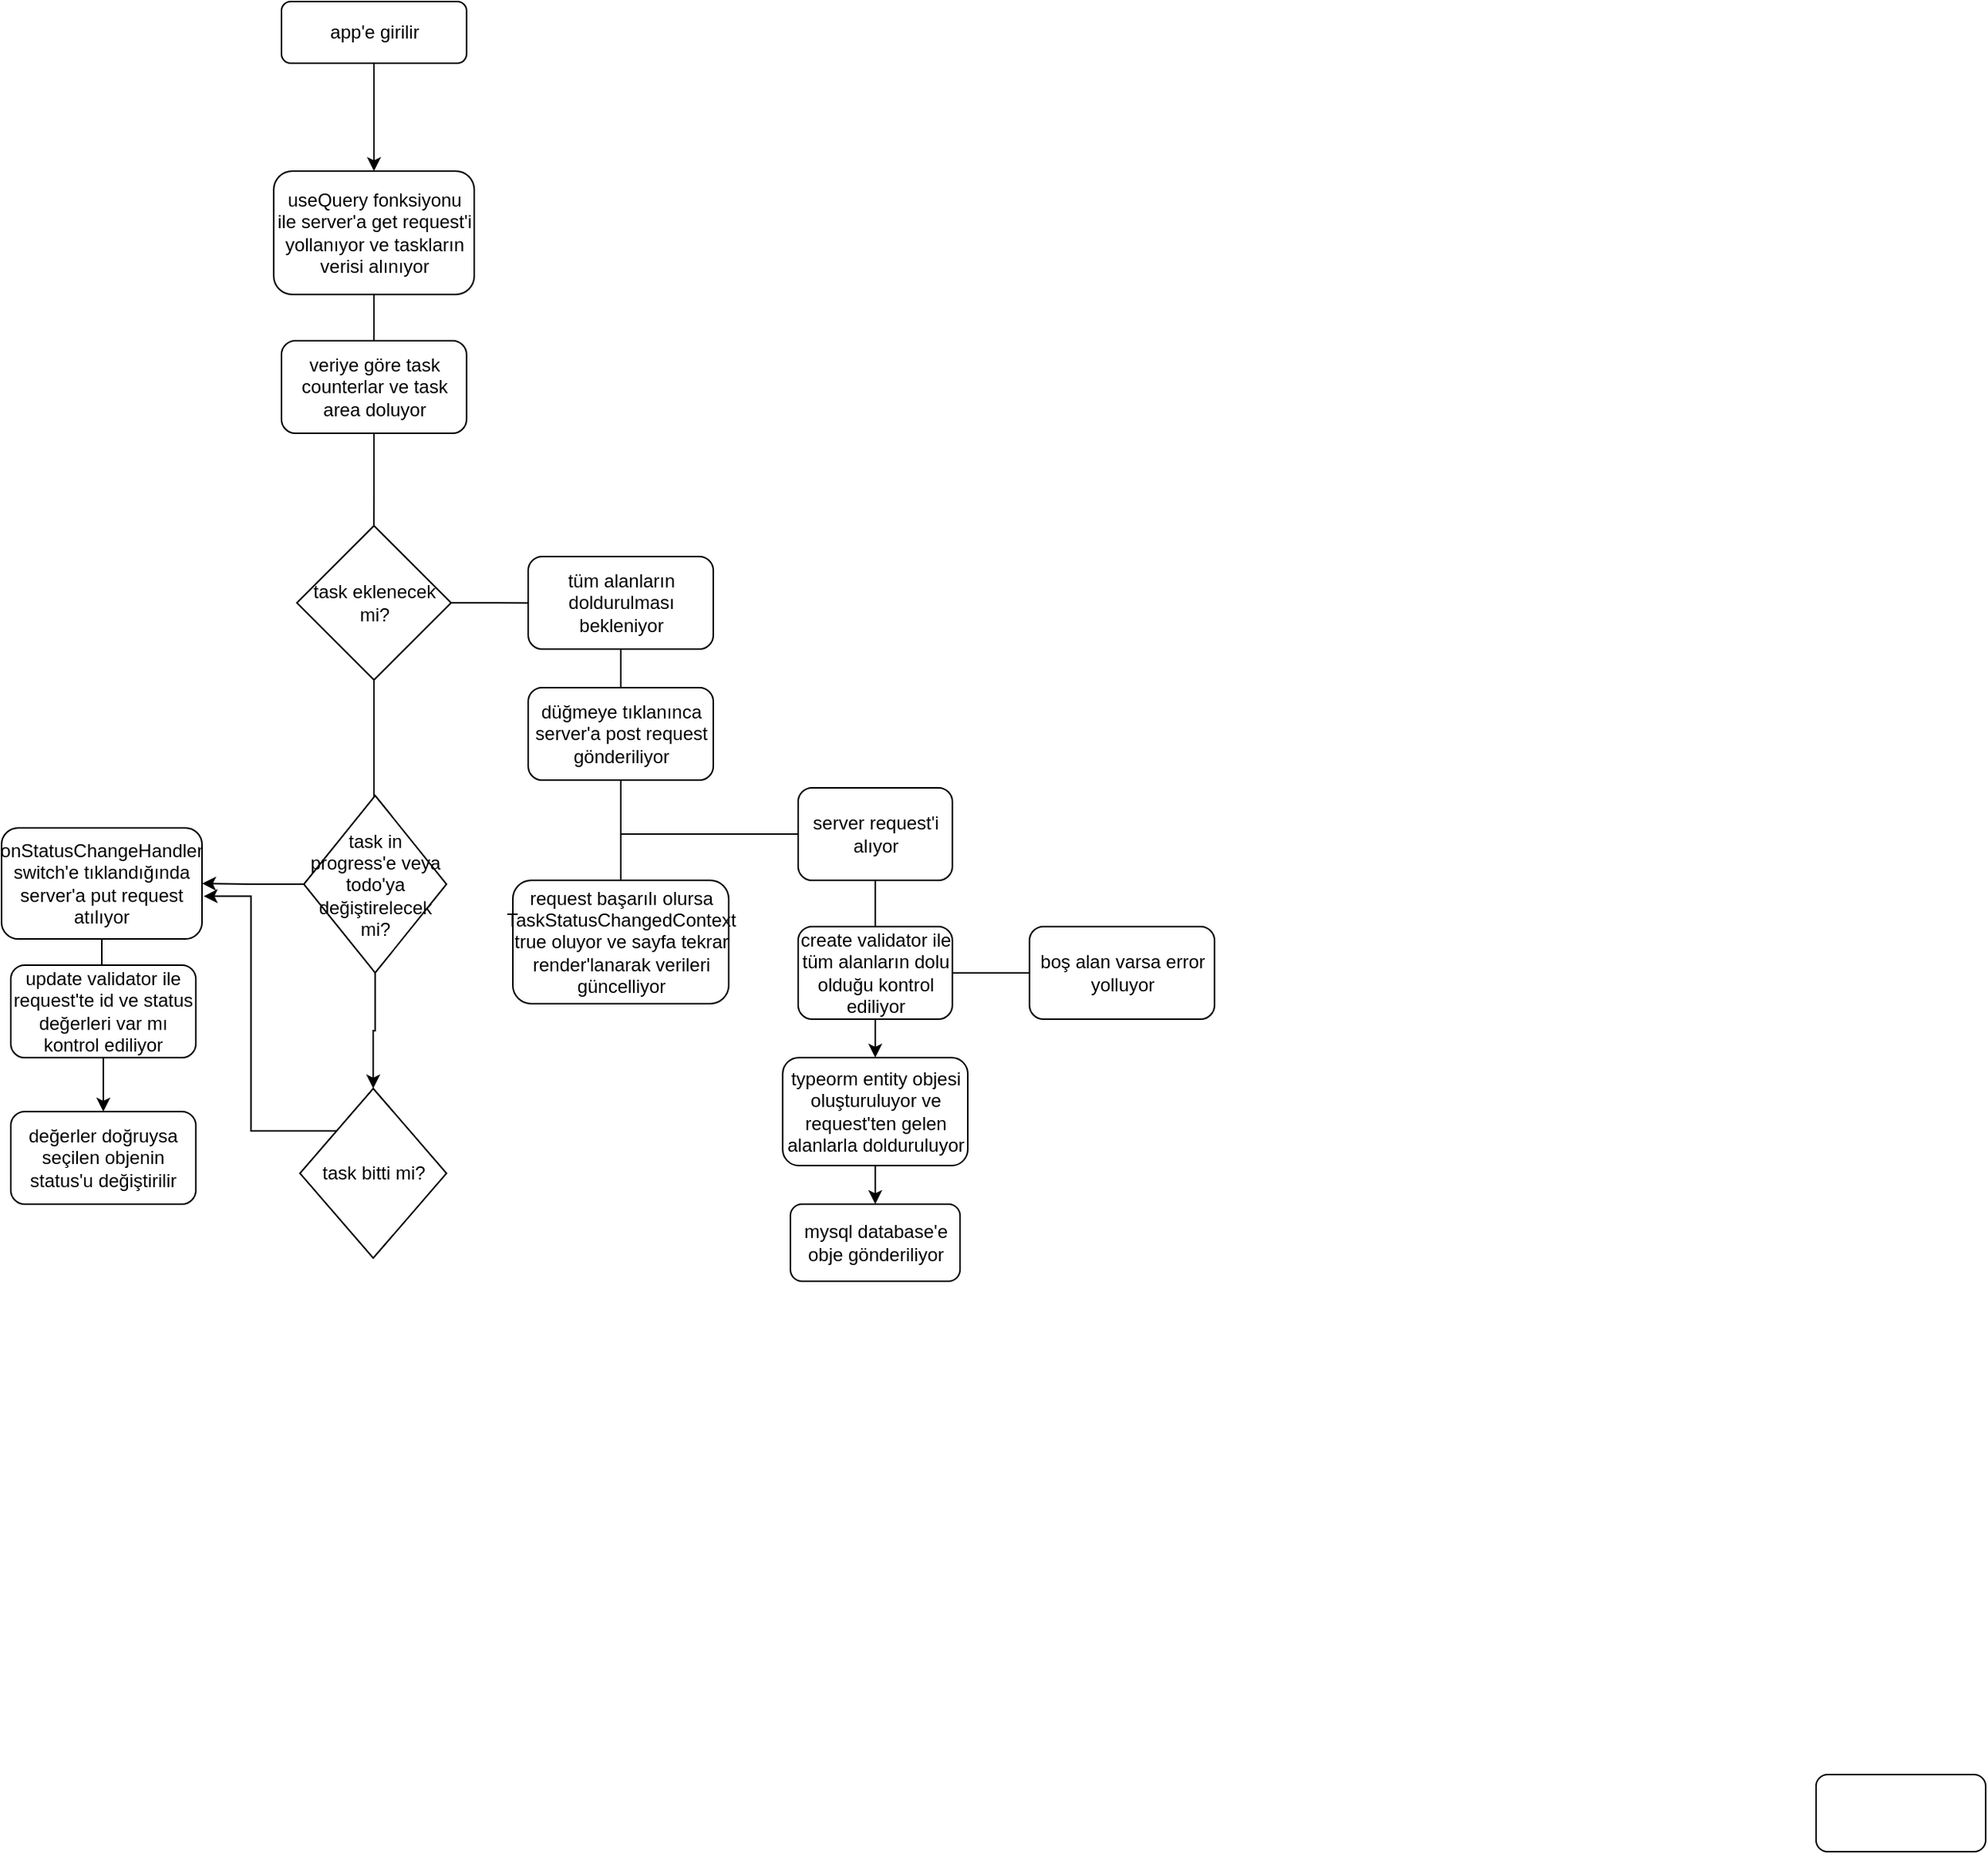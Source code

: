 <mxfile version="24.7.7">
  <diagram id="C5RBs43oDa-KdzZeNtuy" name="Page-1">
    <mxGraphModel dx="1578" dy="909" grid="1" gridSize="10" guides="1" tooltips="1" connect="1" arrows="1" fold="1" page="1" pageScale="1" pageWidth="827" pageHeight="1169" math="0" shadow="0">
      <root>
        <mxCell id="WIyWlLk6GJQsqaUBKTNV-0" />
        <mxCell id="WIyWlLk6GJQsqaUBKTNV-1" parent="WIyWlLk6GJQsqaUBKTNV-0" />
        <mxCell id="2kh8dA-jSwdjhsXgR2KO-4" style="edgeStyle=orthogonalEdgeStyle;rounded=0;orthogonalLoop=1;jettySize=auto;html=1;exitX=0.5;exitY=1;exitDx=0;exitDy=0;entryX=0.5;entryY=0;entryDx=0;entryDy=0;" edge="1" parent="WIyWlLk6GJQsqaUBKTNV-1" source="2kh8dA-jSwdjhsXgR2KO-0" target="2kh8dA-jSwdjhsXgR2KO-1">
          <mxGeometry relative="1" as="geometry" />
        </mxCell>
        <mxCell id="2kh8dA-jSwdjhsXgR2KO-0" value="app&#39;e girilir" style="rounded=1;whiteSpace=wrap;html=1;fontSize=12;glass=0;strokeWidth=1;shadow=0;" vertex="1" parent="WIyWlLk6GJQsqaUBKTNV-1">
          <mxGeometry x="205.5" y="70" width="120" height="40" as="geometry" />
        </mxCell>
        <mxCell id="2kh8dA-jSwdjhsXgR2KO-5" style="edgeStyle=orthogonalEdgeStyle;rounded=0;orthogonalLoop=1;jettySize=auto;html=1;exitX=0.5;exitY=1;exitDx=0;exitDy=0;" edge="1" parent="WIyWlLk6GJQsqaUBKTNV-1" source="2kh8dA-jSwdjhsXgR2KO-1">
          <mxGeometry relative="1" as="geometry">
            <mxPoint x="265.3" y="310" as="targetPoint" />
          </mxGeometry>
        </mxCell>
        <mxCell id="2kh8dA-jSwdjhsXgR2KO-1" value="useQuery fonksiyonu ile server&#39;a get request&#39;i yollanıyor ve taskların verisi alınıyor" style="rounded=1;whiteSpace=wrap;html=1;fontSize=12;glass=0;strokeWidth=1;shadow=0;" vertex="1" parent="WIyWlLk6GJQsqaUBKTNV-1">
          <mxGeometry x="200.5" y="180" width="130" height="80" as="geometry" />
        </mxCell>
        <mxCell id="2kh8dA-jSwdjhsXgR2KO-8" style="edgeStyle=orthogonalEdgeStyle;rounded=0;orthogonalLoop=1;jettySize=auto;html=1;exitX=0.5;exitY=1;exitDx=0;exitDy=0;" edge="1" parent="WIyWlLk6GJQsqaUBKTNV-1" source="2kh8dA-jSwdjhsXgR2KO-7">
          <mxGeometry relative="1" as="geometry">
            <mxPoint x="265.3" y="430" as="targetPoint" />
          </mxGeometry>
        </mxCell>
        <mxCell id="2kh8dA-jSwdjhsXgR2KO-7" value="veriye göre task counterlar ve task area doluyor" style="rounded=1;whiteSpace=wrap;html=1;" vertex="1" parent="WIyWlLk6GJQsqaUBKTNV-1">
          <mxGeometry x="205.5" y="290" width="120" height="60" as="geometry" />
        </mxCell>
        <mxCell id="2kh8dA-jSwdjhsXgR2KO-11" style="edgeStyle=orthogonalEdgeStyle;rounded=0;orthogonalLoop=1;jettySize=auto;html=1;exitX=1;exitY=0.5;exitDx=0;exitDy=0;" edge="1" parent="WIyWlLk6GJQsqaUBKTNV-1" source="2kh8dA-jSwdjhsXgR2KO-9">
          <mxGeometry relative="1" as="geometry">
            <mxPoint x="375.5" y="460.2" as="targetPoint" />
          </mxGeometry>
        </mxCell>
        <mxCell id="2kh8dA-jSwdjhsXgR2KO-31" style="edgeStyle=orthogonalEdgeStyle;rounded=0;orthogonalLoop=1;jettySize=auto;html=1;" edge="1" parent="WIyWlLk6GJQsqaUBKTNV-1" source="2kh8dA-jSwdjhsXgR2KO-9">
          <mxGeometry relative="1" as="geometry">
            <mxPoint x="265.5" y="600" as="targetPoint" />
          </mxGeometry>
        </mxCell>
        <mxCell id="2kh8dA-jSwdjhsXgR2KO-9" value="task eklenecek mi?" style="rhombus;whiteSpace=wrap;html=1;" vertex="1" parent="WIyWlLk6GJQsqaUBKTNV-1">
          <mxGeometry x="215.5" y="410" width="100" height="100" as="geometry" />
        </mxCell>
        <mxCell id="2kh8dA-jSwdjhsXgR2KO-13" style="edgeStyle=orthogonalEdgeStyle;rounded=0;orthogonalLoop=1;jettySize=auto;html=1;exitX=0.5;exitY=1;exitDx=0;exitDy=0;" edge="1" parent="WIyWlLk6GJQsqaUBKTNV-1" source="2kh8dA-jSwdjhsXgR2KO-12">
          <mxGeometry relative="1" as="geometry">
            <mxPoint x="425.3" y="540" as="targetPoint" />
          </mxGeometry>
        </mxCell>
        <mxCell id="2kh8dA-jSwdjhsXgR2KO-12" value="tüm alanların doldurulması bekleniyor" style="rounded=1;whiteSpace=wrap;html=1;" vertex="1" parent="WIyWlLk6GJQsqaUBKTNV-1">
          <mxGeometry x="365.5" y="430" width="120" height="60" as="geometry" />
        </mxCell>
        <mxCell id="2kh8dA-jSwdjhsXgR2KO-15" style="edgeStyle=orthogonalEdgeStyle;rounded=0;orthogonalLoop=1;jettySize=auto;html=1;exitX=0.5;exitY=1;exitDx=0;exitDy=0;" edge="1" parent="WIyWlLk6GJQsqaUBKTNV-1" source="2kh8dA-jSwdjhsXgR2KO-14">
          <mxGeometry relative="1" as="geometry">
            <mxPoint x="425.5" y="650" as="targetPoint" />
          </mxGeometry>
        </mxCell>
        <mxCell id="2kh8dA-jSwdjhsXgR2KO-14" value="düğmeye tıklanınca server&#39;a post request gönderiliyor" style="rounded=1;whiteSpace=wrap;html=1;" vertex="1" parent="WIyWlLk6GJQsqaUBKTNV-1">
          <mxGeometry x="365.5" y="515" width="120" height="60" as="geometry" />
        </mxCell>
        <mxCell id="2kh8dA-jSwdjhsXgR2KO-16" value="request başarılı olursa TaskStatusChangedContext true oluyor ve sayfa tekrar render&#39;lanarak verileri güncelliyor" style="rounded=1;whiteSpace=wrap;html=1;" vertex="1" parent="WIyWlLk6GJQsqaUBKTNV-1">
          <mxGeometry x="355.5" y="640" width="140" height="80" as="geometry" />
        </mxCell>
        <mxCell id="2kh8dA-jSwdjhsXgR2KO-18" value="" style="endArrow=classic;html=1;rounded=0;" edge="1" parent="WIyWlLk6GJQsqaUBKTNV-1">
          <mxGeometry width="50" height="50" relative="1" as="geometry">
            <mxPoint x="425.5" y="610" as="sourcePoint" />
            <mxPoint x="555.5" y="610" as="targetPoint" />
          </mxGeometry>
        </mxCell>
        <mxCell id="2kh8dA-jSwdjhsXgR2KO-20" style="edgeStyle=orthogonalEdgeStyle;rounded=0;orthogonalLoop=1;jettySize=auto;html=1;" edge="1" parent="WIyWlLk6GJQsqaUBKTNV-1" source="2kh8dA-jSwdjhsXgR2KO-19">
          <mxGeometry relative="1" as="geometry">
            <mxPoint x="590.5" y="680" as="targetPoint" />
          </mxGeometry>
        </mxCell>
        <mxCell id="2kh8dA-jSwdjhsXgR2KO-19" value="server request&#39;i alıyor" style="rounded=1;whiteSpace=wrap;html=1;" vertex="1" parent="WIyWlLk6GJQsqaUBKTNV-1">
          <mxGeometry x="540.5" y="580" width="100" height="60" as="geometry" />
        </mxCell>
        <mxCell id="2kh8dA-jSwdjhsXgR2KO-22" style="edgeStyle=orthogonalEdgeStyle;rounded=0;orthogonalLoop=1;jettySize=auto;html=1;" edge="1" parent="WIyWlLk6GJQsqaUBKTNV-1" source="2kh8dA-jSwdjhsXgR2KO-21">
          <mxGeometry relative="1" as="geometry">
            <mxPoint x="700.5" y="700" as="targetPoint" />
          </mxGeometry>
        </mxCell>
        <mxCell id="2kh8dA-jSwdjhsXgR2KO-29" style="edgeStyle=orthogonalEdgeStyle;rounded=0;orthogonalLoop=1;jettySize=auto;html=1;exitX=0.5;exitY=1;exitDx=0;exitDy=0;" edge="1" parent="WIyWlLk6GJQsqaUBKTNV-1" source="2kh8dA-jSwdjhsXgR2KO-21" target="2kh8dA-jSwdjhsXgR2KO-28">
          <mxGeometry relative="1" as="geometry" />
        </mxCell>
        <mxCell id="2kh8dA-jSwdjhsXgR2KO-21" value="create validator ile tüm alanların dolu olduğu kontrol ediliyor" style="rounded=1;whiteSpace=wrap;html=1;" vertex="1" parent="WIyWlLk6GJQsqaUBKTNV-1">
          <mxGeometry x="540.5" y="670" width="100" height="60" as="geometry" />
        </mxCell>
        <mxCell id="2kh8dA-jSwdjhsXgR2KO-23" value="boş alan varsa error yolluyor" style="rounded=1;whiteSpace=wrap;html=1;" vertex="1" parent="WIyWlLk6GJQsqaUBKTNV-1">
          <mxGeometry x="690.5" y="670" width="120" height="60" as="geometry" />
        </mxCell>
        <mxCell id="2kh8dA-jSwdjhsXgR2KO-25" value="mysql database&#39;e obje gönderiliyor" style="rounded=1;whiteSpace=wrap;html=1;" vertex="1" parent="WIyWlLk6GJQsqaUBKTNV-1">
          <mxGeometry x="535.5" y="850" width="110" height="50" as="geometry" />
        </mxCell>
        <mxCell id="2kh8dA-jSwdjhsXgR2KO-27" value="" style="rounded=1;whiteSpace=wrap;html=1;" vertex="1" parent="WIyWlLk6GJQsqaUBKTNV-1">
          <mxGeometry x="1200.5" y="1220" width="110" height="50" as="geometry" />
        </mxCell>
        <mxCell id="2kh8dA-jSwdjhsXgR2KO-30" style="edgeStyle=orthogonalEdgeStyle;rounded=0;orthogonalLoop=1;jettySize=auto;html=1;exitX=0.5;exitY=1;exitDx=0;exitDy=0;entryX=0.5;entryY=0;entryDx=0;entryDy=0;" edge="1" parent="WIyWlLk6GJQsqaUBKTNV-1" source="2kh8dA-jSwdjhsXgR2KO-28" target="2kh8dA-jSwdjhsXgR2KO-25">
          <mxGeometry relative="1" as="geometry" />
        </mxCell>
        <mxCell id="2kh8dA-jSwdjhsXgR2KO-28" value="typeorm entity objesi oluşturuluyor ve request&#39;ten gelen alanlarla dolduruluyor" style="rounded=1;whiteSpace=wrap;html=1;" vertex="1" parent="WIyWlLk6GJQsqaUBKTNV-1">
          <mxGeometry x="530.5" y="755" width="120" height="70" as="geometry" />
        </mxCell>
        <mxCell id="2kh8dA-jSwdjhsXgR2KO-36" value="" style="edgeStyle=orthogonalEdgeStyle;rounded=0;orthogonalLoop=1;jettySize=auto;html=1;" edge="1" parent="WIyWlLk6GJQsqaUBKTNV-1" source="2kh8dA-jSwdjhsXgR2KO-34" target="2kh8dA-jSwdjhsXgR2KO-35">
          <mxGeometry relative="1" as="geometry" />
        </mxCell>
        <mxCell id="2kh8dA-jSwdjhsXgR2KO-38" value="" style="edgeStyle=orthogonalEdgeStyle;rounded=0;orthogonalLoop=1;jettySize=auto;html=1;" edge="1" parent="WIyWlLk6GJQsqaUBKTNV-1" source="2kh8dA-jSwdjhsXgR2KO-34" target="2kh8dA-jSwdjhsXgR2KO-37">
          <mxGeometry relative="1" as="geometry" />
        </mxCell>
        <mxCell id="2kh8dA-jSwdjhsXgR2KO-34" value="task in progress&#39;e veya todo&#39;ya değiştirelecek mi?" style="rhombus;whiteSpace=wrap;html=1;" vertex="1" parent="WIyWlLk6GJQsqaUBKTNV-1">
          <mxGeometry x="220" y="585" width="92.5" height="115" as="geometry" />
        </mxCell>
        <mxCell id="2kh8dA-jSwdjhsXgR2KO-35" value="task bitti mi?" style="rhombus;whiteSpace=wrap;html=1;" vertex="1" parent="WIyWlLk6GJQsqaUBKTNV-1">
          <mxGeometry x="217.5" y="775" width="95" height="110" as="geometry" />
        </mxCell>
        <mxCell id="2kh8dA-jSwdjhsXgR2KO-40" value="" style="edgeStyle=orthogonalEdgeStyle;rounded=0;orthogonalLoop=1;jettySize=auto;html=1;" edge="1" parent="WIyWlLk6GJQsqaUBKTNV-1" source="2kh8dA-jSwdjhsXgR2KO-37" target="2kh8dA-jSwdjhsXgR2KO-39">
          <mxGeometry relative="1" as="geometry" />
        </mxCell>
        <mxCell id="2kh8dA-jSwdjhsXgR2KO-37" value="onStatusChangeHandler switch&#39;e tıklandığında server&#39;a put request atılıyor" style="rounded=1;whiteSpace=wrap;html=1;" vertex="1" parent="WIyWlLk6GJQsqaUBKTNV-1">
          <mxGeometry x="24" y="606" width="130" height="72" as="geometry" />
        </mxCell>
        <mxCell id="2kh8dA-jSwdjhsXgR2KO-42" value="" style="edgeStyle=orthogonalEdgeStyle;rounded=0;orthogonalLoop=1;jettySize=auto;html=1;" edge="1" parent="WIyWlLk6GJQsqaUBKTNV-1" source="2kh8dA-jSwdjhsXgR2KO-39" target="2kh8dA-jSwdjhsXgR2KO-41">
          <mxGeometry relative="1" as="geometry" />
        </mxCell>
        <mxCell id="2kh8dA-jSwdjhsXgR2KO-39" value="update validator ile request&#39;te id ve status değerleri var mı kontrol ediliyor" style="whiteSpace=wrap;html=1;rounded=1;" vertex="1" parent="WIyWlLk6GJQsqaUBKTNV-1">
          <mxGeometry x="30" y="695" width="120" height="60" as="geometry" />
        </mxCell>
        <mxCell id="2kh8dA-jSwdjhsXgR2KO-41" value="değerler doğruysa seçilen objenin status&#39;u değiştirilir" style="whiteSpace=wrap;html=1;rounded=1;" vertex="1" parent="WIyWlLk6GJQsqaUBKTNV-1">
          <mxGeometry x="30" y="790" width="120" height="60" as="geometry" />
        </mxCell>
        <mxCell id="2kh8dA-jSwdjhsXgR2KO-45" style="edgeStyle=orthogonalEdgeStyle;rounded=0;orthogonalLoop=1;jettySize=auto;html=1;exitX=0;exitY=0;exitDx=0;exitDy=0;entryX=1.008;entryY=0.615;entryDx=0;entryDy=0;entryPerimeter=0;" edge="1" parent="WIyWlLk6GJQsqaUBKTNV-1" source="2kh8dA-jSwdjhsXgR2KO-35" target="2kh8dA-jSwdjhsXgR2KO-37">
          <mxGeometry relative="1" as="geometry" />
        </mxCell>
      </root>
    </mxGraphModel>
  </diagram>
</mxfile>
